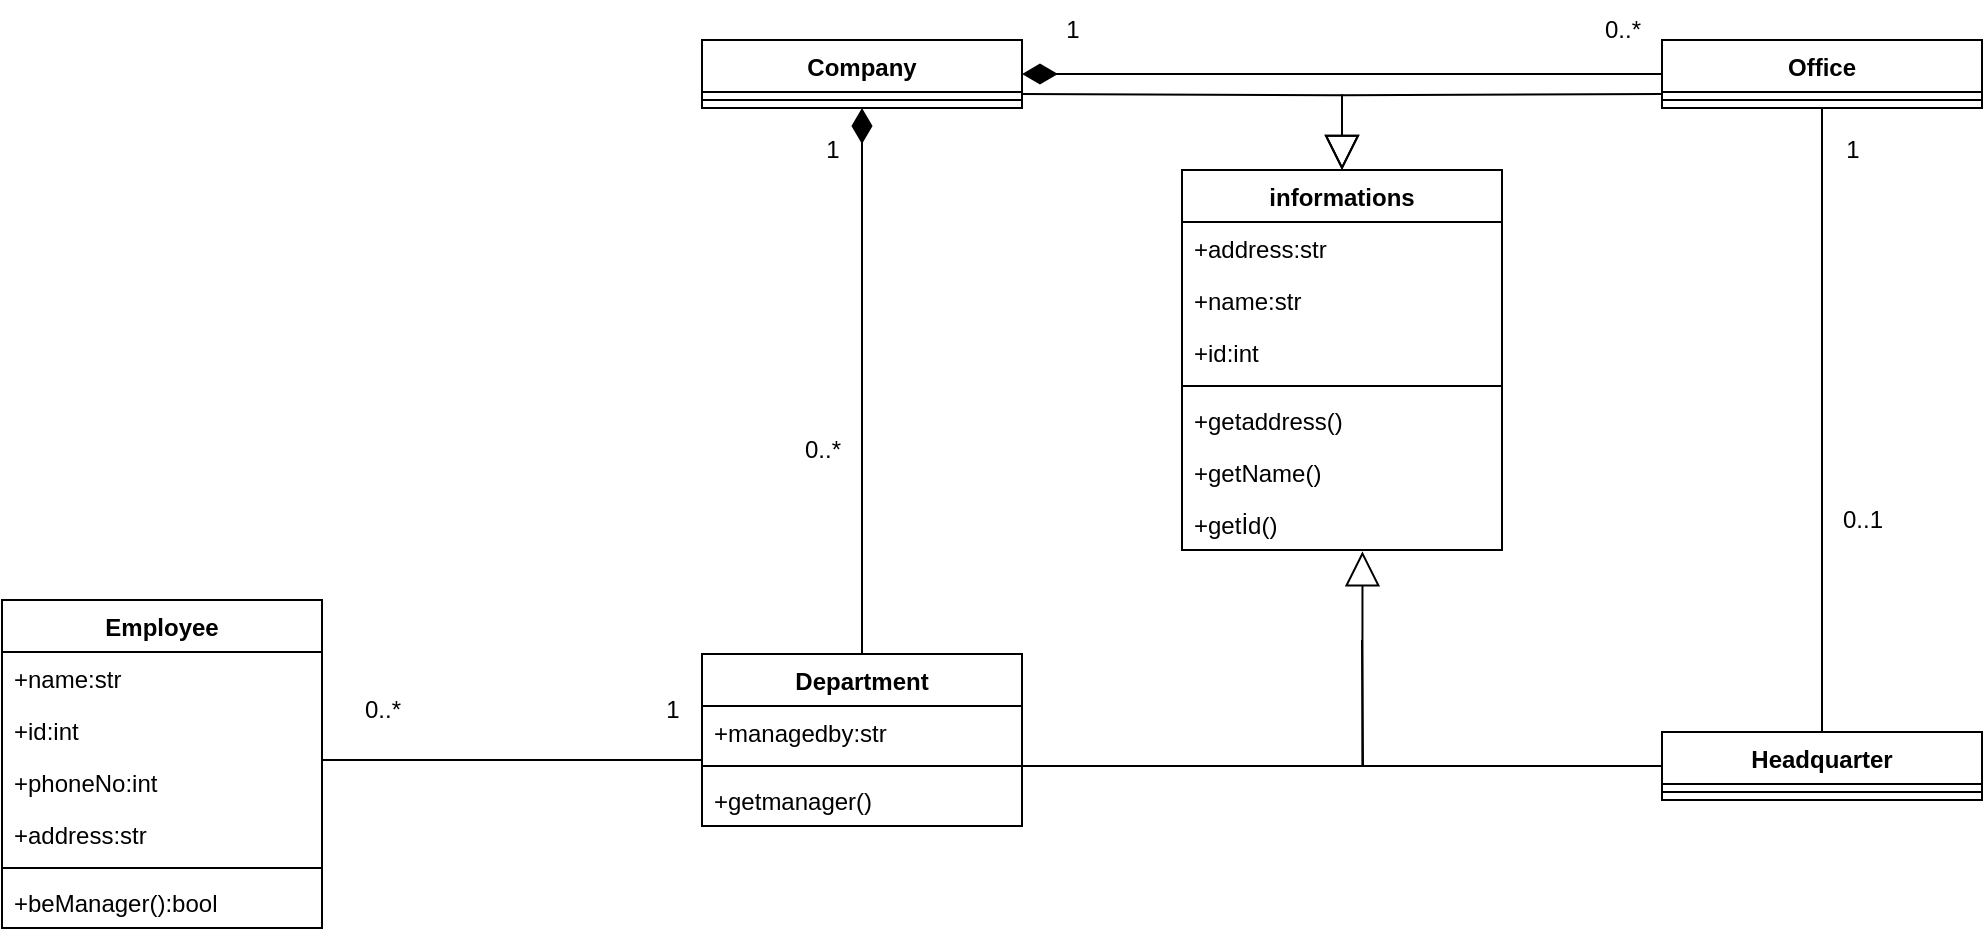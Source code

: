 <mxfile version="20.0.4" type="github">
  <diagram id="C5RBs43oDa-KdzZeNtuy" name="Page-1">
    <mxGraphModel dx="1308" dy="918" grid="1" gridSize="10" guides="1" tooltips="1" connect="1" arrows="1" fold="1" page="1" pageScale="1" pageWidth="827" pageHeight="1169" math="0" shadow="0">
      <root>
        <mxCell id="WIyWlLk6GJQsqaUBKTNV-0" />
        <mxCell id="WIyWlLk6GJQsqaUBKTNV-1" parent="WIyWlLk6GJQsqaUBKTNV-0" />
        <mxCell id="p8dDK3F5rVWsZwEOeKkJ-0" value="Company&#xa;" style="swimlane;fontStyle=1;align=center;verticalAlign=top;childLayout=stackLayout;horizontal=1;startSize=26;horizontalStack=0;resizeParent=1;resizeParentMax=0;resizeLast=0;collapsible=1;marginBottom=0;" vertex="1" parent="WIyWlLk6GJQsqaUBKTNV-1">
          <mxGeometry x="70" y="20" width="160" height="34" as="geometry" />
        </mxCell>
        <mxCell id="p8dDK3F5rVWsZwEOeKkJ-2" value="" style="line;strokeWidth=1;fillColor=none;align=left;verticalAlign=middle;spacingTop=-1;spacingLeft=3;spacingRight=3;rotatable=0;labelPosition=right;points=[];portConstraint=eastwest;" vertex="1" parent="p8dDK3F5rVWsZwEOeKkJ-0">
          <mxGeometry y="26" width="160" height="8" as="geometry" />
        </mxCell>
        <mxCell id="p8dDK3F5rVWsZwEOeKkJ-109" style="edgeStyle=orthogonalEdgeStyle;rounded=0;orthogonalLoop=1;jettySize=auto;html=1;entryX=1;entryY=0.5;entryDx=0;entryDy=0;endArrow=diamondThin;endFill=1;startSize=6;endSize=15;strokeColor=default;strokeWidth=1;" edge="1" parent="WIyWlLk6GJQsqaUBKTNV-1" source="p8dDK3F5rVWsZwEOeKkJ-4" target="p8dDK3F5rVWsZwEOeKkJ-0">
          <mxGeometry relative="1" as="geometry" />
        </mxCell>
        <mxCell id="p8dDK3F5rVWsZwEOeKkJ-4" value="Office" style="swimlane;fontStyle=1;align=center;verticalAlign=top;childLayout=stackLayout;horizontal=1;startSize=26;horizontalStack=0;resizeParent=1;resizeParentMax=0;resizeLast=0;collapsible=1;marginBottom=0;" vertex="1" parent="WIyWlLk6GJQsqaUBKTNV-1">
          <mxGeometry x="550" y="20" width="160" height="34" as="geometry" />
        </mxCell>
        <mxCell id="p8dDK3F5rVWsZwEOeKkJ-6" value="" style="line;strokeWidth=1;fillColor=none;align=left;verticalAlign=middle;spacingTop=-1;spacingLeft=3;spacingRight=3;rotatable=0;labelPosition=right;points=[];portConstraint=eastwest;" vertex="1" parent="p8dDK3F5rVWsZwEOeKkJ-4">
          <mxGeometry y="26" width="160" height="8" as="geometry" />
        </mxCell>
        <mxCell id="p8dDK3F5rVWsZwEOeKkJ-24" style="edgeStyle=orthogonalEdgeStyle;rounded=0;orthogonalLoop=1;jettySize=auto;html=1;entryX=0.5;entryY=1;entryDx=0;entryDy=0;endArrow=diamondThin;endFill=1;endSize=15;strokeColor=default;strokeWidth=1;startSize=6;" edge="1" parent="WIyWlLk6GJQsqaUBKTNV-1" source="p8dDK3F5rVWsZwEOeKkJ-12" target="p8dDK3F5rVWsZwEOeKkJ-0">
          <mxGeometry relative="1" as="geometry" />
        </mxCell>
        <mxCell id="p8dDK3F5rVWsZwEOeKkJ-106" style="edgeStyle=orthogonalEdgeStyle;rounded=0;orthogonalLoop=1;jettySize=auto;html=1;endArrow=block;endFill=0;startSize=6;endSize=15;strokeColor=default;strokeWidth=1;entryX=0.564;entryY=1.026;entryDx=0;entryDy=0;entryPerimeter=0;" edge="1" parent="WIyWlLk6GJQsqaUBKTNV-1" source="p8dDK3F5rVWsZwEOeKkJ-12" target="p8dDK3F5rVWsZwEOeKkJ-75">
          <mxGeometry relative="1" as="geometry">
            <mxPoint x="400" y="310" as="targetPoint" />
            <Array as="points">
              <mxPoint x="400" y="383" />
            </Array>
          </mxGeometry>
        </mxCell>
        <mxCell id="p8dDK3F5rVWsZwEOeKkJ-12" value="Department&#xa;" style="swimlane;fontStyle=1;align=center;verticalAlign=top;childLayout=stackLayout;horizontal=1;startSize=26;horizontalStack=0;resizeParent=1;resizeParentMax=0;resizeLast=0;collapsible=1;marginBottom=0;" vertex="1" parent="WIyWlLk6GJQsqaUBKTNV-1">
          <mxGeometry x="70" y="327" width="160" height="86" as="geometry" />
        </mxCell>
        <mxCell id="p8dDK3F5rVWsZwEOeKkJ-63" value="+managedby:str" style="text;strokeColor=none;fillColor=none;align=left;verticalAlign=top;spacingLeft=4;spacingRight=4;overflow=hidden;rotatable=0;points=[[0,0.5],[1,0.5]];portConstraint=eastwest;" vertex="1" parent="p8dDK3F5rVWsZwEOeKkJ-12">
          <mxGeometry y="26" width="160" height="26" as="geometry" />
        </mxCell>
        <mxCell id="p8dDK3F5rVWsZwEOeKkJ-14" value="" style="line;strokeWidth=1;fillColor=none;align=left;verticalAlign=middle;spacingTop=-1;spacingLeft=3;spacingRight=3;rotatable=0;labelPosition=right;points=[];portConstraint=eastwest;" vertex="1" parent="p8dDK3F5rVWsZwEOeKkJ-12">
          <mxGeometry y="52" width="160" height="8" as="geometry" />
        </mxCell>
        <mxCell id="p8dDK3F5rVWsZwEOeKkJ-15" value="+getmanager()" style="text;strokeColor=none;fillColor=none;align=left;verticalAlign=top;spacingLeft=4;spacingRight=4;overflow=hidden;rotatable=0;points=[[0,0.5],[1,0.5]];portConstraint=eastwest;" vertex="1" parent="p8dDK3F5rVWsZwEOeKkJ-12">
          <mxGeometry y="60" width="160" height="26" as="geometry" />
        </mxCell>
        <mxCell id="p8dDK3F5rVWsZwEOeKkJ-17" value="1" style="text;html=1;align=center;verticalAlign=middle;resizable=0;points=[];autosize=1;strokeColor=none;fillColor=none;" vertex="1" parent="WIyWlLk6GJQsqaUBKTNV-1">
          <mxGeometry x="240" width="30" height="30" as="geometry" />
        </mxCell>
        <mxCell id="p8dDK3F5rVWsZwEOeKkJ-18" value="0..*" style="text;html=1;align=center;verticalAlign=middle;resizable=0;points=[];autosize=1;strokeColor=none;fillColor=none;" vertex="1" parent="WIyWlLk6GJQsqaUBKTNV-1">
          <mxGeometry x="510" width="40" height="30" as="geometry" />
        </mxCell>
        <mxCell id="p8dDK3F5rVWsZwEOeKkJ-19" value="0..*" style="text;html=1;align=center;verticalAlign=middle;resizable=0;points=[];autosize=1;strokeColor=none;fillColor=none;" vertex="1" parent="WIyWlLk6GJQsqaUBKTNV-1">
          <mxGeometry x="110" y="210" width="40" height="30" as="geometry" />
        </mxCell>
        <mxCell id="p8dDK3F5rVWsZwEOeKkJ-20" value="1" style="text;html=1;align=center;verticalAlign=middle;resizable=0;points=[];autosize=1;strokeColor=none;fillColor=none;" vertex="1" parent="WIyWlLk6GJQsqaUBKTNV-1">
          <mxGeometry x="120" y="60" width="30" height="30" as="geometry" />
        </mxCell>
        <mxCell id="p8dDK3F5rVWsZwEOeKkJ-67" style="edgeStyle=orthogonalEdgeStyle;rounded=0;orthogonalLoop=1;jettySize=auto;html=1;endArrow=none;endFill=0;startSize=6;endSize=15;strokeColor=default;strokeWidth=1;entryX=0;entryY=0.75;entryDx=0;entryDy=0;entryPerimeter=0;" edge="1" parent="WIyWlLk6GJQsqaUBKTNV-1" source="p8dDK3F5rVWsZwEOeKkJ-25" target="p8dDK3F5rVWsZwEOeKkJ-14">
          <mxGeometry relative="1" as="geometry">
            <mxPoint x="60" y="322" as="targetPoint" />
            <Array as="points">
              <mxPoint x="70" y="380" />
            </Array>
          </mxGeometry>
        </mxCell>
        <mxCell id="p8dDK3F5rVWsZwEOeKkJ-25" value="Employee" style="swimlane;fontStyle=1;align=center;verticalAlign=top;childLayout=stackLayout;horizontal=1;startSize=26;horizontalStack=0;resizeParent=1;resizeParentMax=0;resizeLast=0;collapsible=1;marginBottom=0;perimeterSpacing=0;strokeWidth=1;" vertex="1" parent="WIyWlLk6GJQsqaUBKTNV-1">
          <mxGeometry x="-280" y="300" width="160" height="164" as="geometry">
            <mxRectangle x="70" y="390" width="100" height="30" as="alternateBounds" />
          </mxGeometry>
        </mxCell>
        <mxCell id="p8dDK3F5rVWsZwEOeKkJ-50" value="+name:str&#xa;" style="text;strokeColor=none;fillColor=none;align=left;verticalAlign=top;spacingLeft=4;spacingRight=4;overflow=hidden;rotatable=0;points=[[0,0.5],[1,0.5]];portConstraint=eastwest;" vertex="1" parent="p8dDK3F5rVWsZwEOeKkJ-25">
          <mxGeometry y="26" width="160" height="26" as="geometry" />
        </mxCell>
        <mxCell id="p8dDK3F5rVWsZwEOeKkJ-51" value="+id:int" style="text;strokeColor=none;fillColor=none;align=left;verticalAlign=top;spacingLeft=4;spacingRight=4;overflow=hidden;rotatable=0;points=[[0,0.5],[1,0.5]];portConstraint=eastwest;" vertex="1" parent="p8dDK3F5rVWsZwEOeKkJ-25">
          <mxGeometry y="52" width="160" height="26" as="geometry" />
        </mxCell>
        <mxCell id="p8dDK3F5rVWsZwEOeKkJ-52" value="+phoneNo:int&#xa;" style="text;strokeColor=none;fillColor=none;align=left;verticalAlign=top;spacingLeft=4;spacingRight=4;overflow=hidden;rotatable=0;points=[[0,0.5],[1,0.5]];portConstraint=eastwest;" vertex="1" parent="p8dDK3F5rVWsZwEOeKkJ-25">
          <mxGeometry y="78" width="160" height="26" as="geometry" />
        </mxCell>
        <mxCell id="p8dDK3F5rVWsZwEOeKkJ-26" value="+address:str&#xa;" style="text;strokeColor=none;fillColor=none;align=left;verticalAlign=top;spacingLeft=4;spacingRight=4;overflow=hidden;rotatable=0;points=[[0,0.5],[1,0.5]];portConstraint=eastwest;" vertex="1" parent="p8dDK3F5rVWsZwEOeKkJ-25">
          <mxGeometry y="104" width="160" height="26" as="geometry" />
        </mxCell>
        <mxCell id="p8dDK3F5rVWsZwEOeKkJ-27" value="" style="line;strokeWidth=1;fillColor=none;align=left;verticalAlign=middle;spacingTop=-1;spacingLeft=3;spacingRight=3;rotatable=0;labelPosition=right;points=[];portConstraint=eastwest;" vertex="1" parent="p8dDK3F5rVWsZwEOeKkJ-25">
          <mxGeometry y="130" width="160" height="8" as="geometry" />
        </mxCell>
        <mxCell id="p8dDK3F5rVWsZwEOeKkJ-97" value="+beManager():bool" style="text;strokeColor=none;fillColor=none;align=left;verticalAlign=top;spacingLeft=4;spacingRight=4;overflow=hidden;rotatable=0;points=[[0,0.5],[1,0.5]];portConstraint=eastwest;" vertex="1" parent="p8dDK3F5rVWsZwEOeKkJ-25">
          <mxGeometry y="138" width="160" height="26" as="geometry" />
        </mxCell>
        <mxCell id="p8dDK3F5rVWsZwEOeKkJ-30" value="1" style="text;html=1;align=center;verticalAlign=middle;resizable=0;points=[];autosize=1;strokeColor=none;fillColor=none;" vertex="1" parent="WIyWlLk6GJQsqaUBKTNV-1">
          <mxGeometry x="40" y="340" width="30" height="30" as="geometry" />
        </mxCell>
        <mxCell id="p8dDK3F5rVWsZwEOeKkJ-32" value="0..*" style="text;html=1;align=center;verticalAlign=middle;resizable=0;points=[];autosize=1;strokeColor=none;fillColor=none;" vertex="1" parent="WIyWlLk6GJQsqaUBKTNV-1">
          <mxGeometry x="-110" y="340" width="40" height="30" as="geometry" />
        </mxCell>
        <mxCell id="p8dDK3F5rVWsZwEOeKkJ-37" style="edgeStyle=orthogonalEdgeStyle;rounded=0;orthogonalLoop=1;jettySize=auto;html=1;endArrow=none;endFill=0;endSize=15;strokeColor=default;strokeWidth=1;entryX=0.5;entryY=1;entryDx=0;entryDy=0;" edge="1" parent="WIyWlLk6GJQsqaUBKTNV-1" source="p8dDK3F5rVWsZwEOeKkJ-33" target="p8dDK3F5rVWsZwEOeKkJ-4">
          <mxGeometry relative="1" as="geometry">
            <mxPoint x="490" y="160" as="targetPoint" />
          </mxGeometry>
        </mxCell>
        <mxCell id="p8dDK3F5rVWsZwEOeKkJ-108" style="edgeStyle=orthogonalEdgeStyle;rounded=0;orthogonalLoop=1;jettySize=auto;html=1;endArrow=none;endFill=0;startSize=6;endSize=15;strokeColor=default;strokeWidth=1;" edge="1" parent="WIyWlLk6GJQsqaUBKTNV-1" source="p8dDK3F5rVWsZwEOeKkJ-33">
          <mxGeometry relative="1" as="geometry">
            <mxPoint x="400" y="320" as="targetPoint" />
          </mxGeometry>
        </mxCell>
        <mxCell id="p8dDK3F5rVWsZwEOeKkJ-33" value="Headquarter" style="swimlane;fontStyle=1;align=center;verticalAlign=top;childLayout=stackLayout;horizontal=1;startSize=26;horizontalStack=0;resizeParent=1;resizeParentMax=0;resizeLast=0;collapsible=1;marginBottom=0;" vertex="1" parent="WIyWlLk6GJQsqaUBKTNV-1">
          <mxGeometry x="550" y="366" width="160" height="34" as="geometry" />
        </mxCell>
        <mxCell id="p8dDK3F5rVWsZwEOeKkJ-35" value="" style="line;strokeWidth=1;fillColor=none;align=left;verticalAlign=middle;spacingTop=-1;spacingLeft=3;spacingRight=3;rotatable=0;labelPosition=right;points=[];portConstraint=eastwest;" vertex="1" parent="p8dDK3F5rVWsZwEOeKkJ-33">
          <mxGeometry y="26" width="160" height="8" as="geometry" />
        </mxCell>
        <mxCell id="p8dDK3F5rVWsZwEOeKkJ-38" value="1" style="text;html=1;align=center;verticalAlign=middle;resizable=0;points=[];autosize=1;strokeColor=none;fillColor=none;" vertex="1" parent="WIyWlLk6GJQsqaUBKTNV-1">
          <mxGeometry x="630" y="60" width="30" height="30" as="geometry" />
        </mxCell>
        <mxCell id="p8dDK3F5rVWsZwEOeKkJ-39" value="0..1" style="text;html=1;align=center;verticalAlign=middle;resizable=0;points=[];autosize=1;strokeColor=none;fillColor=none;" vertex="1" parent="WIyWlLk6GJQsqaUBKTNV-1">
          <mxGeometry x="630" y="245" width="40" height="30" as="geometry" />
        </mxCell>
        <mxCell id="p8dDK3F5rVWsZwEOeKkJ-70" value="informations" style="swimlane;fontStyle=1;align=center;verticalAlign=top;childLayout=stackLayout;horizontal=1;startSize=26;horizontalStack=0;resizeParent=1;resizeParentMax=0;resizeLast=0;collapsible=1;marginBottom=0;" vertex="1" parent="WIyWlLk6GJQsqaUBKTNV-1">
          <mxGeometry x="310" y="85" width="160" height="190" as="geometry" />
        </mxCell>
        <mxCell id="p8dDK3F5rVWsZwEOeKkJ-71" value="+address:str&#xa;" style="text;strokeColor=none;fillColor=none;align=left;verticalAlign=top;spacingLeft=4;spacingRight=4;overflow=hidden;rotatable=0;points=[[0,0.5],[1,0.5]];portConstraint=eastwest;" vertex="1" parent="p8dDK3F5rVWsZwEOeKkJ-70">
          <mxGeometry y="26" width="160" height="26" as="geometry" />
        </mxCell>
        <mxCell id="p8dDK3F5rVWsZwEOeKkJ-73" value="+name:str&#xa;" style="text;strokeColor=none;fillColor=none;align=left;verticalAlign=top;spacingLeft=4;spacingRight=4;overflow=hidden;rotatable=0;points=[[0,0.5],[1,0.5]];portConstraint=eastwest;" vertex="1" parent="p8dDK3F5rVWsZwEOeKkJ-70">
          <mxGeometry y="52" width="160" height="26" as="geometry" />
        </mxCell>
        <mxCell id="p8dDK3F5rVWsZwEOeKkJ-72" value="+id:int" style="text;strokeColor=none;fillColor=none;align=left;verticalAlign=top;spacingLeft=4;spacingRight=4;overflow=hidden;rotatable=0;points=[[0,0.5],[1,0.5]];portConstraint=eastwest;" vertex="1" parent="p8dDK3F5rVWsZwEOeKkJ-70">
          <mxGeometry y="78" width="160" height="26" as="geometry" />
        </mxCell>
        <mxCell id="p8dDK3F5rVWsZwEOeKkJ-74" value="" style="line;strokeWidth=1;fillColor=none;align=left;verticalAlign=middle;spacingTop=-1;spacingLeft=3;spacingRight=3;rotatable=0;labelPosition=right;points=[];portConstraint=eastwest;" vertex="1" parent="p8dDK3F5rVWsZwEOeKkJ-70">
          <mxGeometry y="104" width="160" height="8" as="geometry" />
        </mxCell>
        <mxCell id="p8dDK3F5rVWsZwEOeKkJ-82" value="+getaddress()" style="text;strokeColor=none;fillColor=none;align=left;verticalAlign=top;spacingLeft=4;spacingRight=4;overflow=hidden;rotatable=0;points=[[0,0.5],[1,0.5]];portConstraint=eastwest;" vertex="1" parent="p8dDK3F5rVWsZwEOeKkJ-70">
          <mxGeometry y="112" width="160" height="26" as="geometry" />
        </mxCell>
        <mxCell id="p8dDK3F5rVWsZwEOeKkJ-83" value="+getName()" style="text;strokeColor=none;fillColor=none;align=left;verticalAlign=top;spacingLeft=4;spacingRight=4;overflow=hidden;rotatable=0;points=[[0,0.5],[1,0.5]];portConstraint=eastwest;" vertex="1" parent="p8dDK3F5rVWsZwEOeKkJ-70">
          <mxGeometry y="138" width="160" height="26" as="geometry" />
        </mxCell>
        <mxCell id="p8dDK3F5rVWsZwEOeKkJ-75" value="+getİd()" style="text;strokeColor=none;fillColor=none;align=left;verticalAlign=top;spacingLeft=4;spacingRight=4;overflow=hidden;rotatable=0;points=[[0,0.5],[1,0.5]];portConstraint=eastwest;" vertex="1" parent="p8dDK3F5rVWsZwEOeKkJ-70">
          <mxGeometry y="164" width="160" height="26" as="geometry" />
        </mxCell>
        <mxCell id="p8dDK3F5rVWsZwEOeKkJ-90" style="edgeStyle=orthogonalEdgeStyle;rounded=0;orthogonalLoop=1;jettySize=auto;html=1;endArrow=block;endFill=0;startSize=6;endSize=15;strokeColor=default;strokeWidth=1;" edge="1" parent="WIyWlLk6GJQsqaUBKTNV-1" target="p8dDK3F5rVWsZwEOeKkJ-70">
          <mxGeometry relative="1" as="geometry">
            <mxPoint x="550" y="47.059" as="sourcePoint" />
          </mxGeometry>
        </mxCell>
        <mxCell id="p8dDK3F5rVWsZwEOeKkJ-91" style="edgeStyle=orthogonalEdgeStyle;rounded=0;orthogonalLoop=1;jettySize=auto;html=1;entryX=0.5;entryY=0;entryDx=0;entryDy=0;endArrow=block;endFill=0;startSize=6;endSize=15;strokeColor=default;strokeWidth=1;" edge="1" parent="WIyWlLk6GJQsqaUBKTNV-1" target="p8dDK3F5rVWsZwEOeKkJ-70">
          <mxGeometry relative="1" as="geometry">
            <mxPoint x="230" y="47.059" as="sourcePoint" />
          </mxGeometry>
        </mxCell>
      </root>
    </mxGraphModel>
  </diagram>
</mxfile>
